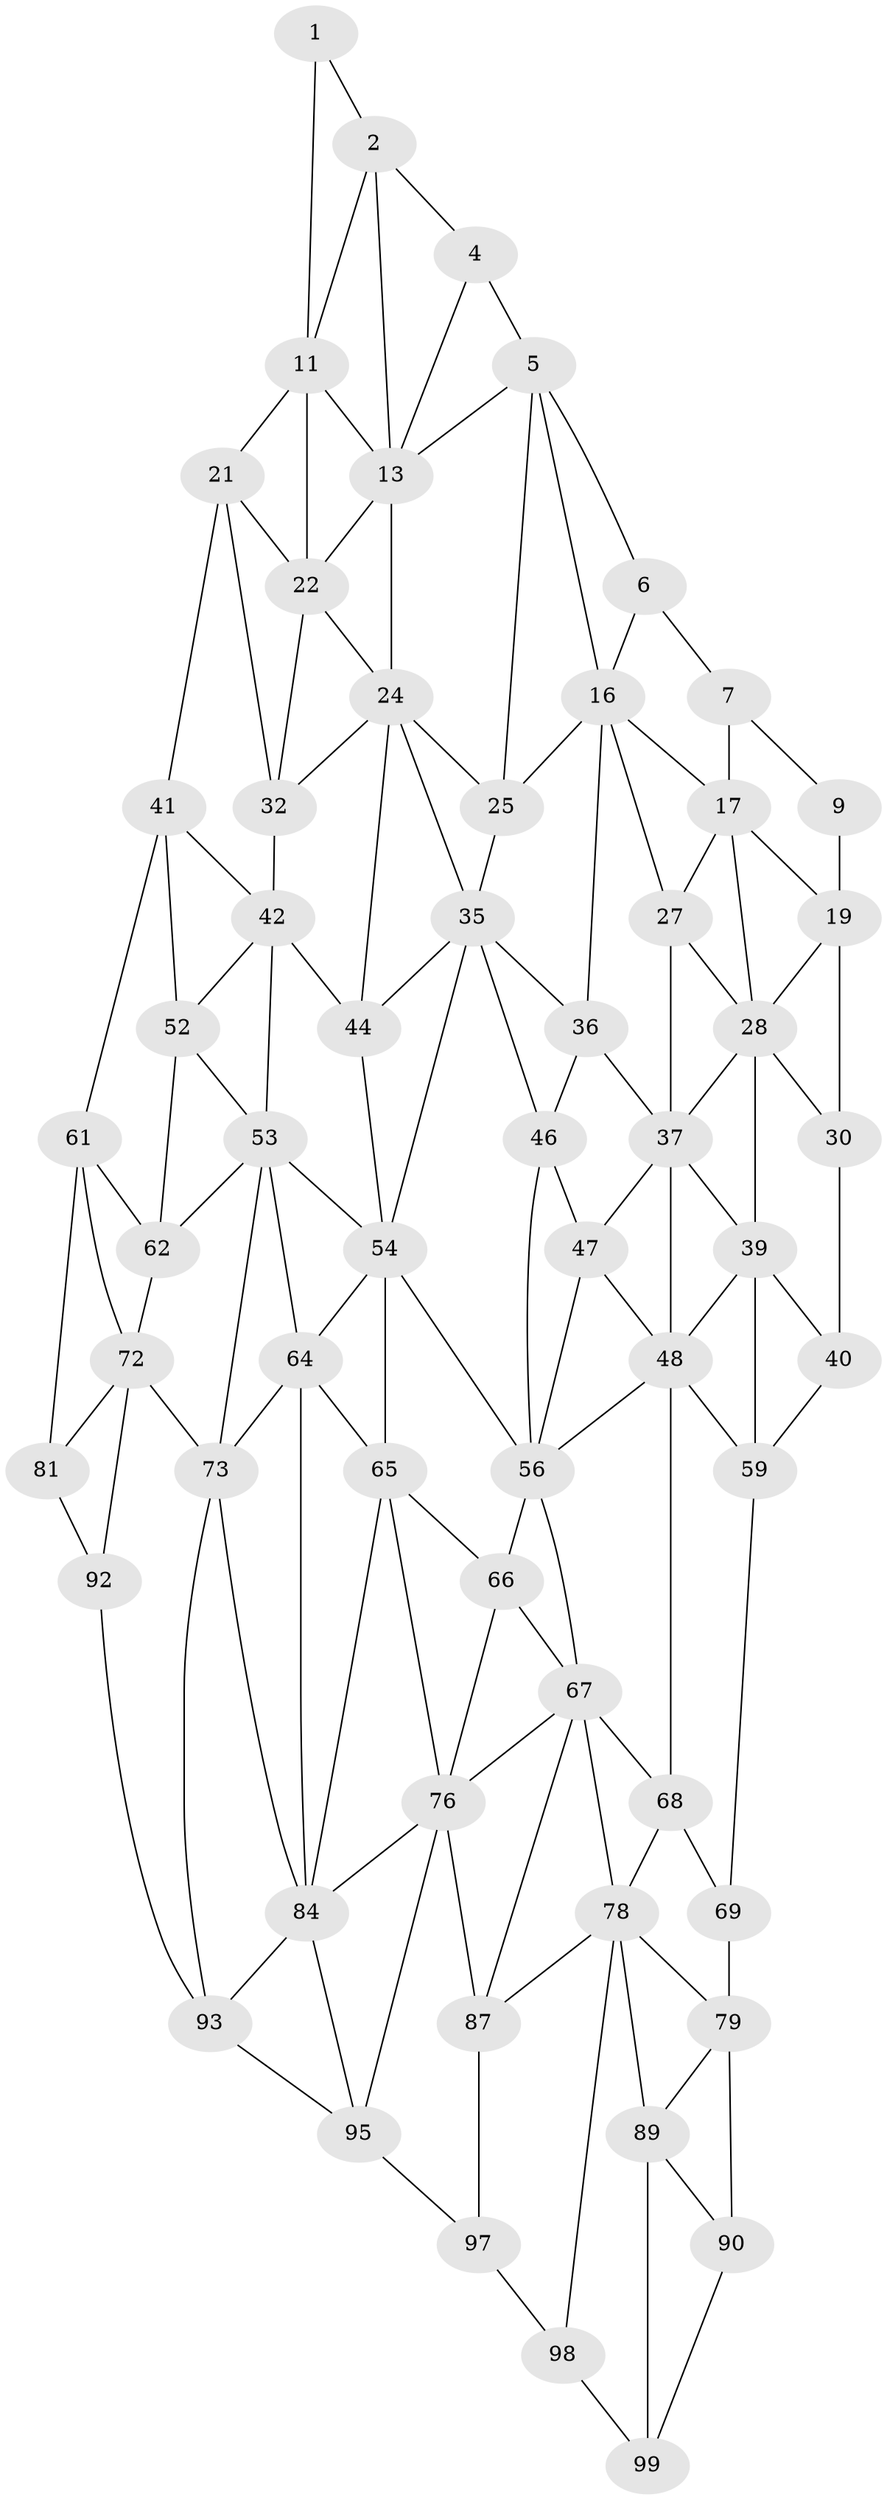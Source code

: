 // original degree distribution, {2: 0.04, 3: 0.32, 4: 0.64}
// Generated by graph-tools (version 1.1) at 2025/11/02/21/25 10:11:12]
// undirected, 60 vertices, 131 edges
graph export_dot {
graph [start="1"]
  node [color=gray90,style=filled];
  1;
  2 [super="+3"];
  4;
  5 [super="+15"];
  6;
  7 [super="+8"];
  9 [super="+10"];
  11 [super="+12"];
  13 [super="+14"];
  16 [super="+26"];
  17 [super="+18"];
  19 [super="+20"];
  21 [super="+31"];
  22 [super="+23"];
  24 [super="+34"];
  25;
  27;
  28 [super="+29"];
  30;
  32 [super="+33"];
  35 [super="+45"];
  36;
  37 [super="+38"];
  39 [super="+49"];
  40 [super="+50"];
  41 [super="+51"];
  42 [super="+43"];
  44;
  46;
  47;
  48 [super="+58"];
  52;
  53 [super="+63"];
  54 [super="+55"];
  56 [super="+57"];
  59 [super="+60"];
  61 [super="+71"];
  62;
  64 [super="+74"];
  65 [super="+75"];
  66;
  67 [super="+77"];
  68;
  69 [super="+70"];
  72 [super="+82"];
  73 [super="+83"];
  76 [super="+86"];
  78 [super="+88"];
  79 [super="+80"];
  81 [super="+91"];
  84 [super="+85"];
  87;
  89;
  90;
  92;
  93 [super="+94"];
  95 [super="+96"];
  97;
  98;
  99 [super="+100"];
  1 -- 11;
  1 -- 2;
  2 -- 4;
  2 -- 13;
  2 -- 11;
  4 -- 5;
  4 -- 13;
  5 -- 6;
  5 -- 16;
  5 -- 25;
  5 -- 13;
  6 -- 16;
  6 -- 7;
  7 -- 17 [weight=2];
  7 -- 9;
  9 -- 19 [weight=2];
  11 -- 21;
  11 -- 13;
  11 -- 22;
  13 -- 24;
  13 -- 22;
  16 -- 17;
  16 -- 25;
  16 -- 27;
  16 -- 36;
  17 -- 27;
  17 -- 19;
  17 -- 28;
  19 -- 30;
  19 -- 28;
  21 -- 22;
  21 -- 32;
  21 -- 41;
  22 -- 32 [weight=2];
  22 -- 24;
  24 -- 25;
  24 -- 32;
  24 -- 35;
  24 -- 44;
  25 -- 35;
  27 -- 37;
  27 -- 28;
  28 -- 37;
  28 -- 30;
  28 -- 39;
  30 -- 40;
  32 -- 42 [weight=2];
  35 -- 36;
  35 -- 44;
  35 -- 46;
  35 -- 54;
  36 -- 46;
  36 -- 37;
  37 -- 47;
  37 -- 48;
  37 -- 39;
  39 -- 40 [weight=2];
  39 -- 48;
  39 -- 59;
  40 -- 59;
  41 -- 42;
  41 -- 52;
  41 -- 61;
  42 -- 52;
  42 -- 44;
  42 -- 53;
  44 -- 54;
  46 -- 56;
  46 -- 47;
  47 -- 48;
  47 -- 56;
  48 -- 56;
  48 -- 59;
  48 -- 68;
  52 -- 62;
  52 -- 53;
  53 -- 54;
  53 -- 64;
  53 -- 73;
  53 -- 62;
  54 -- 64;
  54 -- 56;
  54 -- 65;
  56 -- 66;
  56 -- 67;
  59 -- 69 [weight=2];
  61 -- 62;
  61 -- 72;
  61 -- 81;
  62 -- 72;
  64 -- 65 [weight=2];
  64 -- 73;
  64 -- 84;
  65 -- 66;
  65 -- 76;
  65 -- 84;
  66 -- 76;
  66 -- 67;
  67 -- 68;
  67 -- 76;
  67 -- 78;
  67 -- 87;
  68 -- 78;
  68 -- 69;
  69 -- 79 [weight=2];
  72 -- 73 [weight=2];
  72 -- 81;
  72 -- 92;
  73 -- 84;
  73 -- 93;
  76 -- 87;
  76 -- 95;
  76 -- 84;
  78 -- 79;
  78 -- 89;
  78 -- 98;
  78 -- 87;
  79 -- 89;
  79 -- 90;
  81 -- 92;
  84 -- 93;
  84 -- 95;
  87 -- 97;
  89 -- 99;
  89 -- 90;
  90 -- 99;
  92 -- 93;
  93 -- 95;
  95 -- 97;
  97 -- 98;
  98 -- 99;
}
